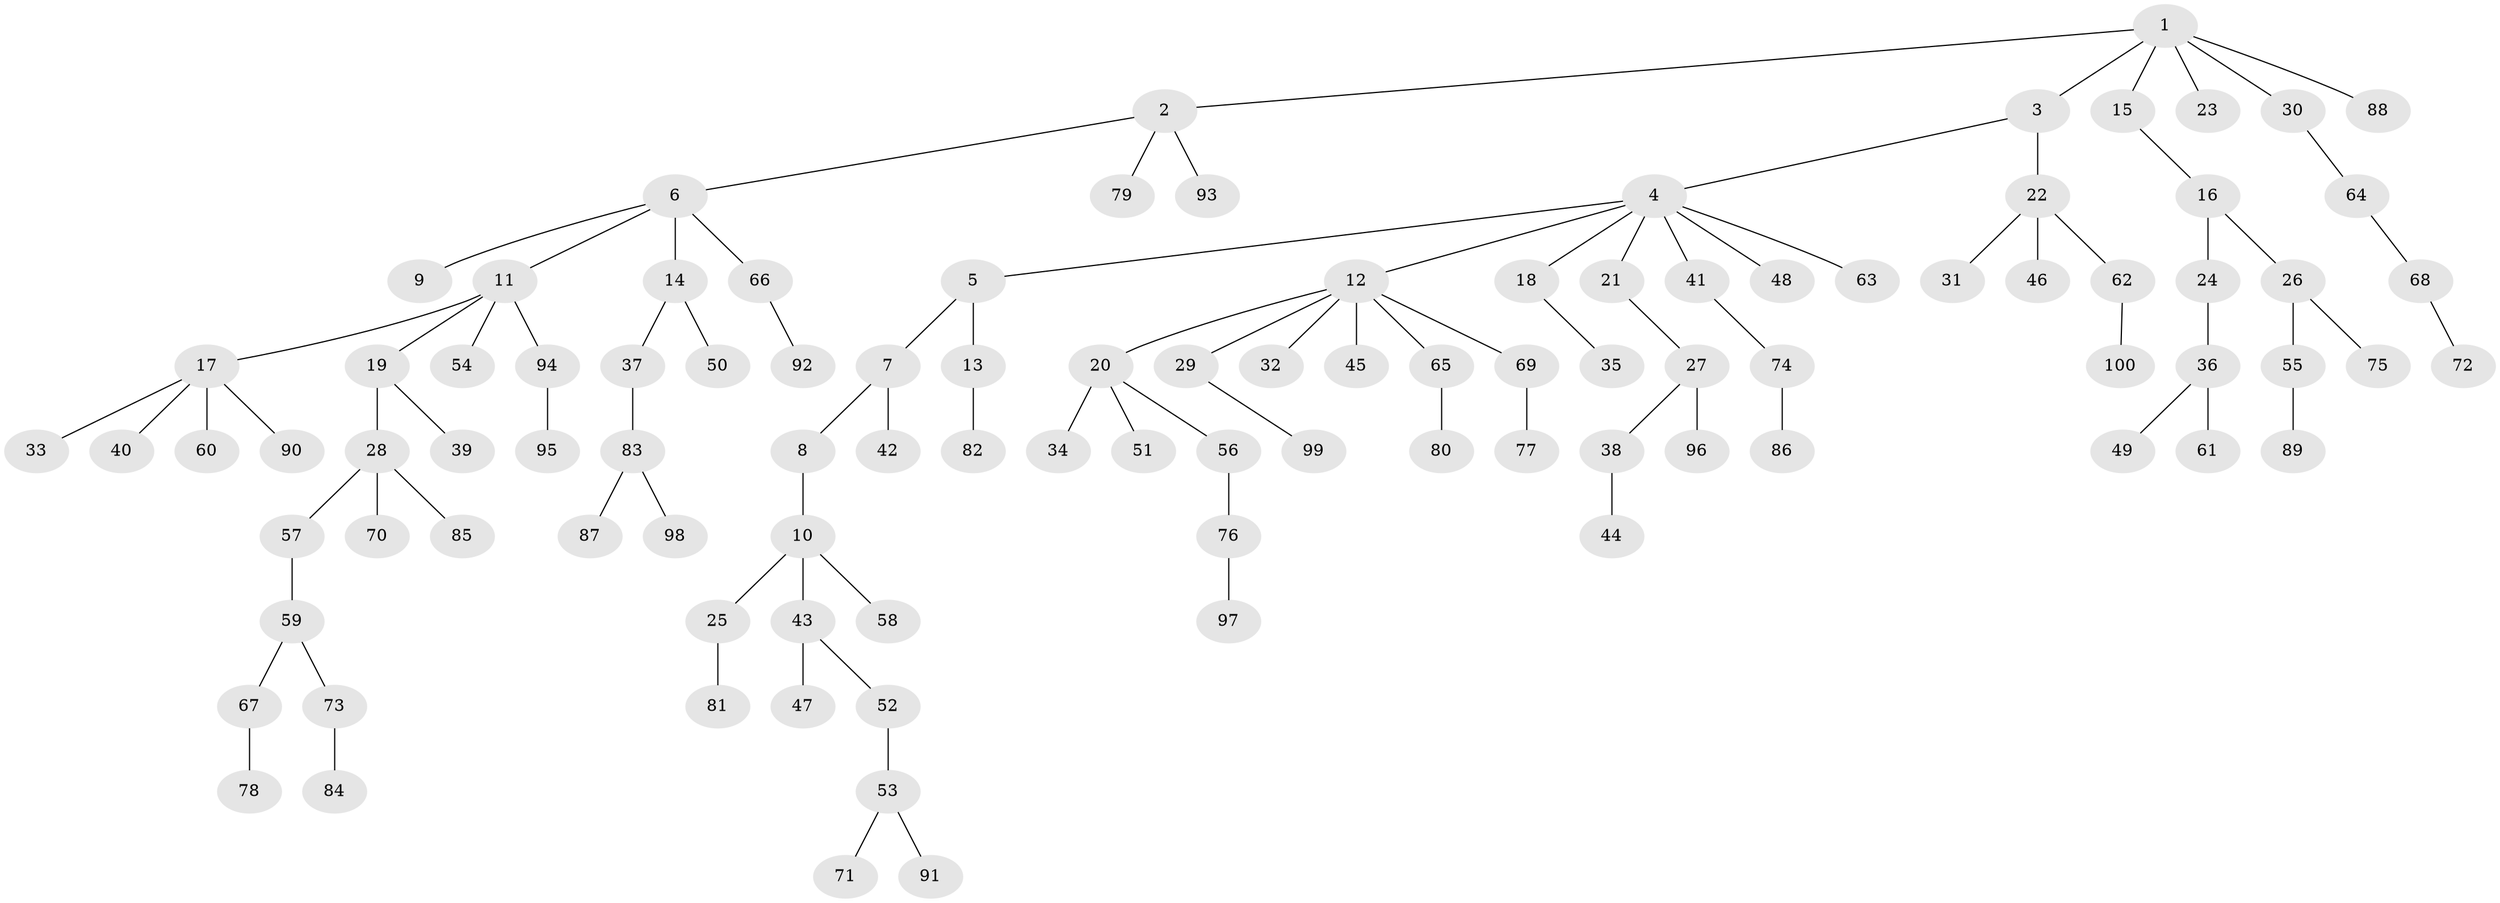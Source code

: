 // coarse degree distribution, {7: 0.029411764705882353, 3: 0.11764705882352941, 8: 0.029411764705882353, 1: 0.5735294117647058, 2: 0.20588235294117646, 4: 0.029411764705882353, 5: 0.014705882352941176}
// Generated by graph-tools (version 1.1) at 2025/52/02/27/25 19:52:13]
// undirected, 100 vertices, 99 edges
graph export_dot {
graph [start="1"]
  node [color=gray90,style=filled];
  1;
  2;
  3;
  4;
  5;
  6;
  7;
  8;
  9;
  10;
  11;
  12;
  13;
  14;
  15;
  16;
  17;
  18;
  19;
  20;
  21;
  22;
  23;
  24;
  25;
  26;
  27;
  28;
  29;
  30;
  31;
  32;
  33;
  34;
  35;
  36;
  37;
  38;
  39;
  40;
  41;
  42;
  43;
  44;
  45;
  46;
  47;
  48;
  49;
  50;
  51;
  52;
  53;
  54;
  55;
  56;
  57;
  58;
  59;
  60;
  61;
  62;
  63;
  64;
  65;
  66;
  67;
  68;
  69;
  70;
  71;
  72;
  73;
  74;
  75;
  76;
  77;
  78;
  79;
  80;
  81;
  82;
  83;
  84;
  85;
  86;
  87;
  88;
  89;
  90;
  91;
  92;
  93;
  94;
  95;
  96;
  97;
  98;
  99;
  100;
  1 -- 2;
  1 -- 3;
  1 -- 15;
  1 -- 23;
  1 -- 30;
  1 -- 88;
  2 -- 6;
  2 -- 79;
  2 -- 93;
  3 -- 4;
  3 -- 22;
  4 -- 5;
  4 -- 12;
  4 -- 18;
  4 -- 21;
  4 -- 41;
  4 -- 48;
  4 -- 63;
  5 -- 7;
  5 -- 13;
  6 -- 9;
  6 -- 11;
  6 -- 14;
  6 -- 66;
  7 -- 8;
  7 -- 42;
  8 -- 10;
  10 -- 25;
  10 -- 43;
  10 -- 58;
  11 -- 17;
  11 -- 19;
  11 -- 54;
  11 -- 94;
  12 -- 20;
  12 -- 29;
  12 -- 32;
  12 -- 45;
  12 -- 65;
  12 -- 69;
  13 -- 82;
  14 -- 37;
  14 -- 50;
  15 -- 16;
  16 -- 24;
  16 -- 26;
  17 -- 33;
  17 -- 40;
  17 -- 60;
  17 -- 90;
  18 -- 35;
  19 -- 28;
  19 -- 39;
  20 -- 34;
  20 -- 51;
  20 -- 56;
  21 -- 27;
  22 -- 31;
  22 -- 46;
  22 -- 62;
  24 -- 36;
  25 -- 81;
  26 -- 55;
  26 -- 75;
  27 -- 38;
  27 -- 96;
  28 -- 57;
  28 -- 70;
  28 -- 85;
  29 -- 99;
  30 -- 64;
  36 -- 49;
  36 -- 61;
  37 -- 83;
  38 -- 44;
  41 -- 74;
  43 -- 47;
  43 -- 52;
  52 -- 53;
  53 -- 71;
  53 -- 91;
  55 -- 89;
  56 -- 76;
  57 -- 59;
  59 -- 67;
  59 -- 73;
  62 -- 100;
  64 -- 68;
  65 -- 80;
  66 -- 92;
  67 -- 78;
  68 -- 72;
  69 -- 77;
  73 -- 84;
  74 -- 86;
  76 -- 97;
  83 -- 87;
  83 -- 98;
  94 -- 95;
}
